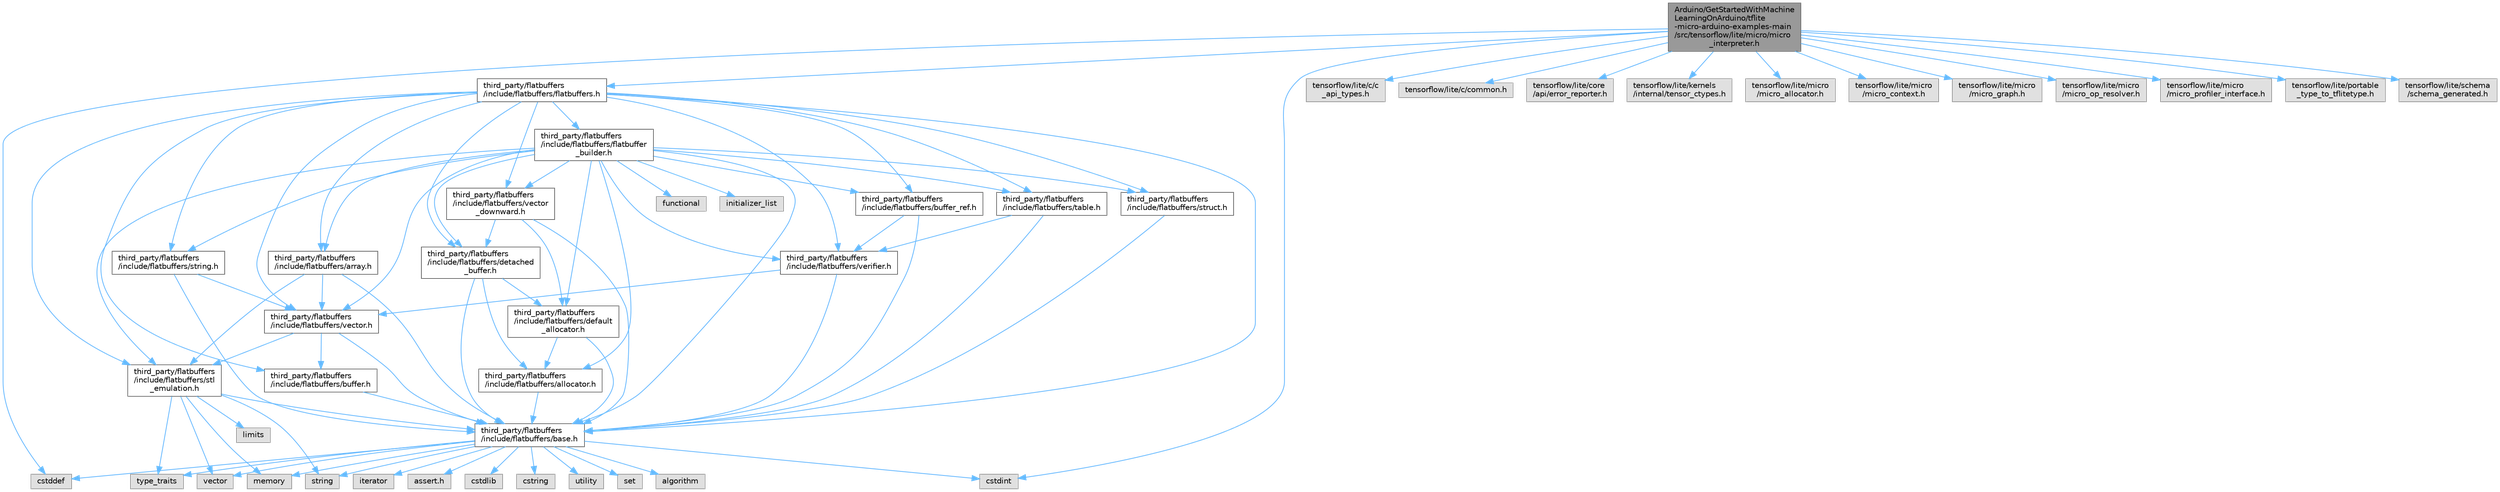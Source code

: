 digraph "Arduino/GetStartedWithMachineLearningOnArduino/tflite-micro-arduino-examples-main/src/tensorflow/lite/micro/micro_interpreter.h"
{
 // LATEX_PDF_SIZE
  bgcolor="transparent";
  edge [fontname=Helvetica,fontsize=10,labelfontname=Helvetica,labelfontsize=10];
  node [fontname=Helvetica,fontsize=10,shape=box,height=0.2,width=0.4];
  Node1 [id="Node000001",label="Arduino/GetStartedWithMachine\lLearningOnArduino/tflite\l-micro-arduino-examples-main\l/src/tensorflow/lite/micro/micro\l_interpreter.h",height=0.2,width=0.4,color="gray40", fillcolor="grey60", style="filled", fontcolor="black",tooltip=" "];
  Node1 -> Node2 [id="edge87_Node000001_Node000002",color="steelblue1",style="solid",tooltip=" "];
  Node2 [id="Node000002",label="cstddef",height=0.2,width=0.4,color="grey60", fillcolor="#E0E0E0", style="filled",tooltip=" "];
  Node1 -> Node3 [id="edge88_Node000001_Node000003",color="steelblue1",style="solid",tooltip=" "];
  Node3 [id="Node000003",label="cstdint",height=0.2,width=0.4,color="grey60", fillcolor="#E0E0E0", style="filled",tooltip=" "];
  Node1 -> Node4 [id="edge89_Node000001_Node000004",color="steelblue1",style="solid",tooltip=" "];
  Node4 [id="Node000004",label="third_party/flatbuffers\l/include/flatbuffers/flatbuffers.h",height=0.2,width=0.4,color="grey40", fillcolor="white", style="filled",URL="$flatbuffers_8h.html",tooltip=" "];
  Node4 -> Node5 [id="edge90_Node000004_Node000005",color="steelblue1",style="solid",tooltip=" "];
  Node5 [id="Node000005",label="third_party/flatbuffers\l/include/flatbuffers/array.h",height=0.2,width=0.4,color="grey40", fillcolor="white", style="filled",URL="$tflite-micro-arduino-examples-main_2src_2third__party_2flatbuffers_2include_2flatbuffers_2array_8h.html",tooltip=" "];
  Node5 -> Node6 [id="edge91_Node000005_Node000006",color="steelblue1",style="solid",tooltip=" "];
  Node6 [id="Node000006",label="third_party/flatbuffers\l/include/flatbuffers/base.h",height=0.2,width=0.4,color="grey40", fillcolor="white", style="filled",URL="$base_8h.html",tooltip=" "];
  Node6 -> Node7 [id="edge92_Node000006_Node000007",color="steelblue1",style="solid",tooltip=" "];
  Node7 [id="Node000007",label="assert.h",height=0.2,width=0.4,color="grey60", fillcolor="#E0E0E0", style="filled",tooltip=" "];
  Node6 -> Node3 [id="edge93_Node000006_Node000003",color="steelblue1",style="solid",tooltip=" "];
  Node6 -> Node2 [id="edge94_Node000006_Node000002",color="steelblue1",style="solid",tooltip=" "];
  Node6 -> Node8 [id="edge95_Node000006_Node000008",color="steelblue1",style="solid",tooltip=" "];
  Node8 [id="Node000008",label="cstdlib",height=0.2,width=0.4,color="grey60", fillcolor="#E0E0E0", style="filled",tooltip=" "];
  Node6 -> Node9 [id="edge96_Node000006_Node000009",color="steelblue1",style="solid",tooltip=" "];
  Node9 [id="Node000009",label="cstring",height=0.2,width=0.4,color="grey60", fillcolor="#E0E0E0", style="filled",tooltip=" "];
  Node6 -> Node10 [id="edge97_Node000006_Node000010",color="steelblue1",style="solid",tooltip=" "];
  Node10 [id="Node000010",label="utility",height=0.2,width=0.4,color="grey60", fillcolor="#E0E0E0", style="filled",tooltip=" "];
  Node6 -> Node11 [id="edge98_Node000006_Node000011",color="steelblue1",style="solid",tooltip=" "];
  Node11 [id="Node000011",label="string",height=0.2,width=0.4,color="grey60", fillcolor="#E0E0E0", style="filled",tooltip=" "];
  Node6 -> Node12 [id="edge99_Node000006_Node000012",color="steelblue1",style="solid",tooltip=" "];
  Node12 [id="Node000012",label="type_traits",height=0.2,width=0.4,color="grey60", fillcolor="#E0E0E0", style="filled",tooltip=" "];
  Node6 -> Node13 [id="edge100_Node000006_Node000013",color="steelblue1",style="solid",tooltip=" "];
  Node13 [id="Node000013",label="vector",height=0.2,width=0.4,color="grey60", fillcolor="#E0E0E0", style="filled",tooltip=" "];
  Node6 -> Node14 [id="edge101_Node000006_Node000014",color="steelblue1",style="solid",tooltip=" "];
  Node14 [id="Node000014",label="set",height=0.2,width=0.4,color="grey60", fillcolor="#E0E0E0", style="filled",tooltip=" "];
  Node6 -> Node15 [id="edge102_Node000006_Node000015",color="steelblue1",style="solid",tooltip=" "];
  Node15 [id="Node000015",label="algorithm",height=0.2,width=0.4,color="grey60", fillcolor="#E0E0E0", style="filled",tooltip=" "];
  Node6 -> Node16 [id="edge103_Node000006_Node000016",color="steelblue1",style="solid",tooltip=" "];
  Node16 [id="Node000016",label="iterator",height=0.2,width=0.4,color="grey60", fillcolor="#E0E0E0", style="filled",tooltip=" "];
  Node6 -> Node17 [id="edge104_Node000006_Node000017",color="steelblue1",style="solid",tooltip=" "];
  Node17 [id="Node000017",label="memory",height=0.2,width=0.4,color="grey60", fillcolor="#E0E0E0", style="filled",tooltip=" "];
  Node5 -> Node18 [id="edge105_Node000005_Node000018",color="steelblue1",style="solid",tooltip=" "];
  Node18 [id="Node000018",label="third_party/flatbuffers\l/include/flatbuffers/stl\l_emulation.h",height=0.2,width=0.4,color="grey40", fillcolor="white", style="filled",URL="$stl__emulation_8h.html",tooltip=" "];
  Node18 -> Node6 [id="edge106_Node000018_Node000006",color="steelblue1",style="solid",tooltip=" "];
  Node18 -> Node11 [id="edge107_Node000018_Node000011",color="steelblue1",style="solid",tooltip=" "];
  Node18 -> Node12 [id="edge108_Node000018_Node000012",color="steelblue1",style="solid",tooltip=" "];
  Node18 -> Node13 [id="edge109_Node000018_Node000013",color="steelblue1",style="solid",tooltip=" "];
  Node18 -> Node17 [id="edge110_Node000018_Node000017",color="steelblue1",style="solid",tooltip=" "];
  Node18 -> Node19 [id="edge111_Node000018_Node000019",color="steelblue1",style="solid",tooltip=" "];
  Node19 [id="Node000019",label="limits",height=0.2,width=0.4,color="grey60", fillcolor="#E0E0E0", style="filled",tooltip=" "];
  Node5 -> Node20 [id="edge112_Node000005_Node000020",color="steelblue1",style="solid",tooltip=" "];
  Node20 [id="Node000020",label="third_party/flatbuffers\l/include/flatbuffers/vector.h",height=0.2,width=0.4,color="grey40", fillcolor="white", style="filled",URL="$vector_8h.html",tooltip=" "];
  Node20 -> Node6 [id="edge113_Node000020_Node000006",color="steelblue1",style="solid",tooltip=" "];
  Node20 -> Node21 [id="edge114_Node000020_Node000021",color="steelblue1",style="solid",tooltip=" "];
  Node21 [id="Node000021",label="third_party/flatbuffers\l/include/flatbuffers/buffer.h",height=0.2,width=0.4,color="grey40", fillcolor="white", style="filled",URL="$buffer_8h.html",tooltip=" "];
  Node21 -> Node6 [id="edge115_Node000021_Node000006",color="steelblue1",style="solid",tooltip=" "];
  Node20 -> Node18 [id="edge116_Node000020_Node000018",color="steelblue1",style="solid",tooltip=" "];
  Node4 -> Node6 [id="edge117_Node000004_Node000006",color="steelblue1",style="solid",tooltip=" "];
  Node4 -> Node21 [id="edge118_Node000004_Node000021",color="steelblue1",style="solid",tooltip=" "];
  Node4 -> Node22 [id="edge119_Node000004_Node000022",color="steelblue1",style="solid",tooltip=" "];
  Node22 [id="Node000022",label="third_party/flatbuffers\l/include/flatbuffers/buffer_ref.h",height=0.2,width=0.4,color="grey40", fillcolor="white", style="filled",URL="$buffer__ref_8h.html",tooltip=" "];
  Node22 -> Node6 [id="edge120_Node000022_Node000006",color="steelblue1",style="solid",tooltip=" "];
  Node22 -> Node23 [id="edge121_Node000022_Node000023",color="steelblue1",style="solid",tooltip=" "];
  Node23 [id="Node000023",label="third_party/flatbuffers\l/include/flatbuffers/verifier.h",height=0.2,width=0.4,color="grey40", fillcolor="white", style="filled",URL="$verifier_8h.html",tooltip=" "];
  Node23 -> Node6 [id="edge122_Node000023_Node000006",color="steelblue1",style="solid",tooltip=" "];
  Node23 -> Node20 [id="edge123_Node000023_Node000020",color="steelblue1",style="solid",tooltip=" "];
  Node4 -> Node24 [id="edge124_Node000004_Node000024",color="steelblue1",style="solid",tooltip=" "];
  Node24 [id="Node000024",label="third_party/flatbuffers\l/include/flatbuffers/detached\l_buffer.h",height=0.2,width=0.4,color="grey40", fillcolor="white", style="filled",URL="$detached__buffer_8h.html",tooltip=" "];
  Node24 -> Node25 [id="edge125_Node000024_Node000025",color="steelblue1",style="solid",tooltip=" "];
  Node25 [id="Node000025",label="third_party/flatbuffers\l/include/flatbuffers/allocator.h",height=0.2,width=0.4,color="grey40", fillcolor="white", style="filled",URL="$allocator_8h.html",tooltip=" "];
  Node25 -> Node6 [id="edge126_Node000025_Node000006",color="steelblue1",style="solid",tooltip=" "];
  Node24 -> Node6 [id="edge127_Node000024_Node000006",color="steelblue1",style="solid",tooltip=" "];
  Node24 -> Node26 [id="edge128_Node000024_Node000026",color="steelblue1",style="solid",tooltip=" "];
  Node26 [id="Node000026",label="third_party/flatbuffers\l/include/flatbuffers/default\l_allocator.h",height=0.2,width=0.4,color="grey40", fillcolor="white", style="filled",URL="$default__allocator_8h.html",tooltip=" "];
  Node26 -> Node25 [id="edge129_Node000026_Node000025",color="steelblue1",style="solid",tooltip=" "];
  Node26 -> Node6 [id="edge130_Node000026_Node000006",color="steelblue1",style="solid",tooltip=" "];
  Node4 -> Node27 [id="edge131_Node000004_Node000027",color="steelblue1",style="solid",tooltip=" "];
  Node27 [id="Node000027",label="third_party/flatbuffers\l/include/flatbuffers/flatbuffer\l_builder.h",height=0.2,width=0.4,color="grey40", fillcolor="white", style="filled",URL="$flatbuffer__builder_8h.html",tooltip=" "];
  Node27 -> Node28 [id="edge132_Node000027_Node000028",color="steelblue1",style="solid",tooltip=" "];
  Node28 [id="Node000028",label="functional",height=0.2,width=0.4,color="grey60", fillcolor="#E0E0E0", style="filled",tooltip=" "];
  Node27 -> Node29 [id="edge133_Node000027_Node000029",color="steelblue1",style="solid",tooltip=" "];
  Node29 [id="Node000029",label="initializer_list",height=0.2,width=0.4,color="grey60", fillcolor="#E0E0E0", style="filled",tooltip=" "];
  Node27 -> Node25 [id="edge134_Node000027_Node000025",color="steelblue1",style="solid",tooltip=" "];
  Node27 -> Node5 [id="edge135_Node000027_Node000005",color="steelblue1",style="solid",tooltip=" "];
  Node27 -> Node6 [id="edge136_Node000027_Node000006",color="steelblue1",style="solid",tooltip=" "];
  Node27 -> Node22 [id="edge137_Node000027_Node000022",color="steelblue1",style="solid",tooltip=" "];
  Node27 -> Node26 [id="edge138_Node000027_Node000026",color="steelblue1",style="solid",tooltip=" "];
  Node27 -> Node24 [id="edge139_Node000027_Node000024",color="steelblue1",style="solid",tooltip=" "];
  Node27 -> Node18 [id="edge140_Node000027_Node000018",color="steelblue1",style="solid",tooltip=" "];
  Node27 -> Node30 [id="edge141_Node000027_Node000030",color="steelblue1",style="solid",tooltip=" "];
  Node30 [id="Node000030",label="third_party/flatbuffers\l/include/flatbuffers/string.h",height=0.2,width=0.4,color="grey40", fillcolor="white", style="filled",URL="$string_8h.html",tooltip=" "];
  Node30 -> Node6 [id="edge142_Node000030_Node000006",color="steelblue1",style="solid",tooltip=" "];
  Node30 -> Node20 [id="edge143_Node000030_Node000020",color="steelblue1",style="solid",tooltip=" "];
  Node27 -> Node31 [id="edge144_Node000027_Node000031",color="steelblue1",style="solid",tooltip=" "];
  Node31 [id="Node000031",label="third_party/flatbuffers\l/include/flatbuffers/struct.h",height=0.2,width=0.4,color="grey40", fillcolor="white", style="filled",URL="$struct_8h.html",tooltip=" "];
  Node31 -> Node6 [id="edge145_Node000031_Node000006",color="steelblue1",style="solid",tooltip=" "];
  Node27 -> Node32 [id="edge146_Node000027_Node000032",color="steelblue1",style="solid",tooltip=" "];
  Node32 [id="Node000032",label="third_party/flatbuffers\l/include/flatbuffers/table.h",height=0.2,width=0.4,color="grey40", fillcolor="white", style="filled",URL="$table_8h.html",tooltip=" "];
  Node32 -> Node6 [id="edge147_Node000032_Node000006",color="steelblue1",style="solid",tooltip=" "];
  Node32 -> Node23 [id="edge148_Node000032_Node000023",color="steelblue1",style="solid",tooltip=" "];
  Node27 -> Node20 [id="edge149_Node000027_Node000020",color="steelblue1",style="solid",tooltip=" "];
  Node27 -> Node33 [id="edge150_Node000027_Node000033",color="steelblue1",style="solid",tooltip=" "];
  Node33 [id="Node000033",label="third_party/flatbuffers\l/include/flatbuffers/vector\l_downward.h",height=0.2,width=0.4,color="grey40", fillcolor="white", style="filled",URL="$vector__downward_8h.html",tooltip=" "];
  Node33 -> Node6 [id="edge151_Node000033_Node000006",color="steelblue1",style="solid",tooltip=" "];
  Node33 -> Node26 [id="edge152_Node000033_Node000026",color="steelblue1",style="solid",tooltip=" "];
  Node33 -> Node24 [id="edge153_Node000033_Node000024",color="steelblue1",style="solid",tooltip=" "];
  Node27 -> Node23 [id="edge154_Node000027_Node000023",color="steelblue1",style="solid",tooltip=" "];
  Node4 -> Node18 [id="edge155_Node000004_Node000018",color="steelblue1",style="solid",tooltip=" "];
  Node4 -> Node30 [id="edge156_Node000004_Node000030",color="steelblue1",style="solid",tooltip=" "];
  Node4 -> Node31 [id="edge157_Node000004_Node000031",color="steelblue1",style="solid",tooltip=" "];
  Node4 -> Node32 [id="edge158_Node000004_Node000032",color="steelblue1",style="solid",tooltip=" "];
  Node4 -> Node20 [id="edge159_Node000004_Node000020",color="steelblue1",style="solid",tooltip=" "];
  Node4 -> Node33 [id="edge160_Node000004_Node000033",color="steelblue1",style="solid",tooltip=" "];
  Node4 -> Node23 [id="edge161_Node000004_Node000023",color="steelblue1",style="solid",tooltip=" "];
  Node1 -> Node34 [id="edge162_Node000001_Node000034",color="steelblue1",style="solid",tooltip=" "];
  Node34 [id="Node000034",label="tensorflow/lite/c/c\l_api_types.h",height=0.2,width=0.4,color="grey60", fillcolor="#E0E0E0", style="filled",tooltip=" "];
  Node1 -> Node35 [id="edge163_Node000001_Node000035",color="steelblue1",style="solid",tooltip=" "];
  Node35 [id="Node000035",label="tensorflow/lite/c/common.h",height=0.2,width=0.4,color="grey60", fillcolor="#E0E0E0", style="filled",tooltip=" "];
  Node1 -> Node36 [id="edge164_Node000001_Node000036",color="steelblue1",style="solid",tooltip=" "];
  Node36 [id="Node000036",label="tensorflow/lite/core\l/api/error_reporter.h",height=0.2,width=0.4,color="grey60", fillcolor="#E0E0E0", style="filled",tooltip=" "];
  Node1 -> Node37 [id="edge165_Node000001_Node000037",color="steelblue1",style="solid",tooltip=" "];
  Node37 [id="Node000037",label="tensorflow/lite/kernels\l/internal/tensor_ctypes.h",height=0.2,width=0.4,color="grey60", fillcolor="#E0E0E0", style="filled",tooltip=" "];
  Node1 -> Node38 [id="edge166_Node000001_Node000038",color="steelblue1",style="solid",tooltip=" "];
  Node38 [id="Node000038",label="tensorflow/lite/micro\l/micro_allocator.h",height=0.2,width=0.4,color="grey60", fillcolor="#E0E0E0", style="filled",tooltip=" "];
  Node1 -> Node39 [id="edge167_Node000001_Node000039",color="steelblue1",style="solid",tooltip=" "];
  Node39 [id="Node000039",label="tensorflow/lite/micro\l/micro_context.h",height=0.2,width=0.4,color="grey60", fillcolor="#E0E0E0", style="filled",tooltip=" "];
  Node1 -> Node40 [id="edge168_Node000001_Node000040",color="steelblue1",style="solid",tooltip=" "];
  Node40 [id="Node000040",label="tensorflow/lite/micro\l/micro_graph.h",height=0.2,width=0.4,color="grey60", fillcolor="#E0E0E0", style="filled",tooltip=" "];
  Node1 -> Node41 [id="edge169_Node000001_Node000041",color="steelblue1",style="solid",tooltip=" "];
  Node41 [id="Node000041",label="tensorflow/lite/micro\l/micro_op_resolver.h",height=0.2,width=0.4,color="grey60", fillcolor="#E0E0E0", style="filled",tooltip=" "];
  Node1 -> Node42 [id="edge170_Node000001_Node000042",color="steelblue1",style="solid",tooltip=" "];
  Node42 [id="Node000042",label="tensorflow/lite/micro\l/micro_profiler_interface.h",height=0.2,width=0.4,color="grey60", fillcolor="#E0E0E0", style="filled",tooltip=" "];
  Node1 -> Node43 [id="edge171_Node000001_Node000043",color="steelblue1",style="solid",tooltip=" "];
  Node43 [id="Node000043",label="tensorflow/lite/portable\l_type_to_tflitetype.h",height=0.2,width=0.4,color="grey60", fillcolor="#E0E0E0", style="filled",tooltip=" "];
  Node1 -> Node44 [id="edge172_Node000001_Node000044",color="steelblue1",style="solid",tooltip=" "];
  Node44 [id="Node000044",label="tensorflow/lite/schema\l/schema_generated.h",height=0.2,width=0.4,color="grey60", fillcolor="#E0E0E0", style="filled",tooltip=" "];
}

